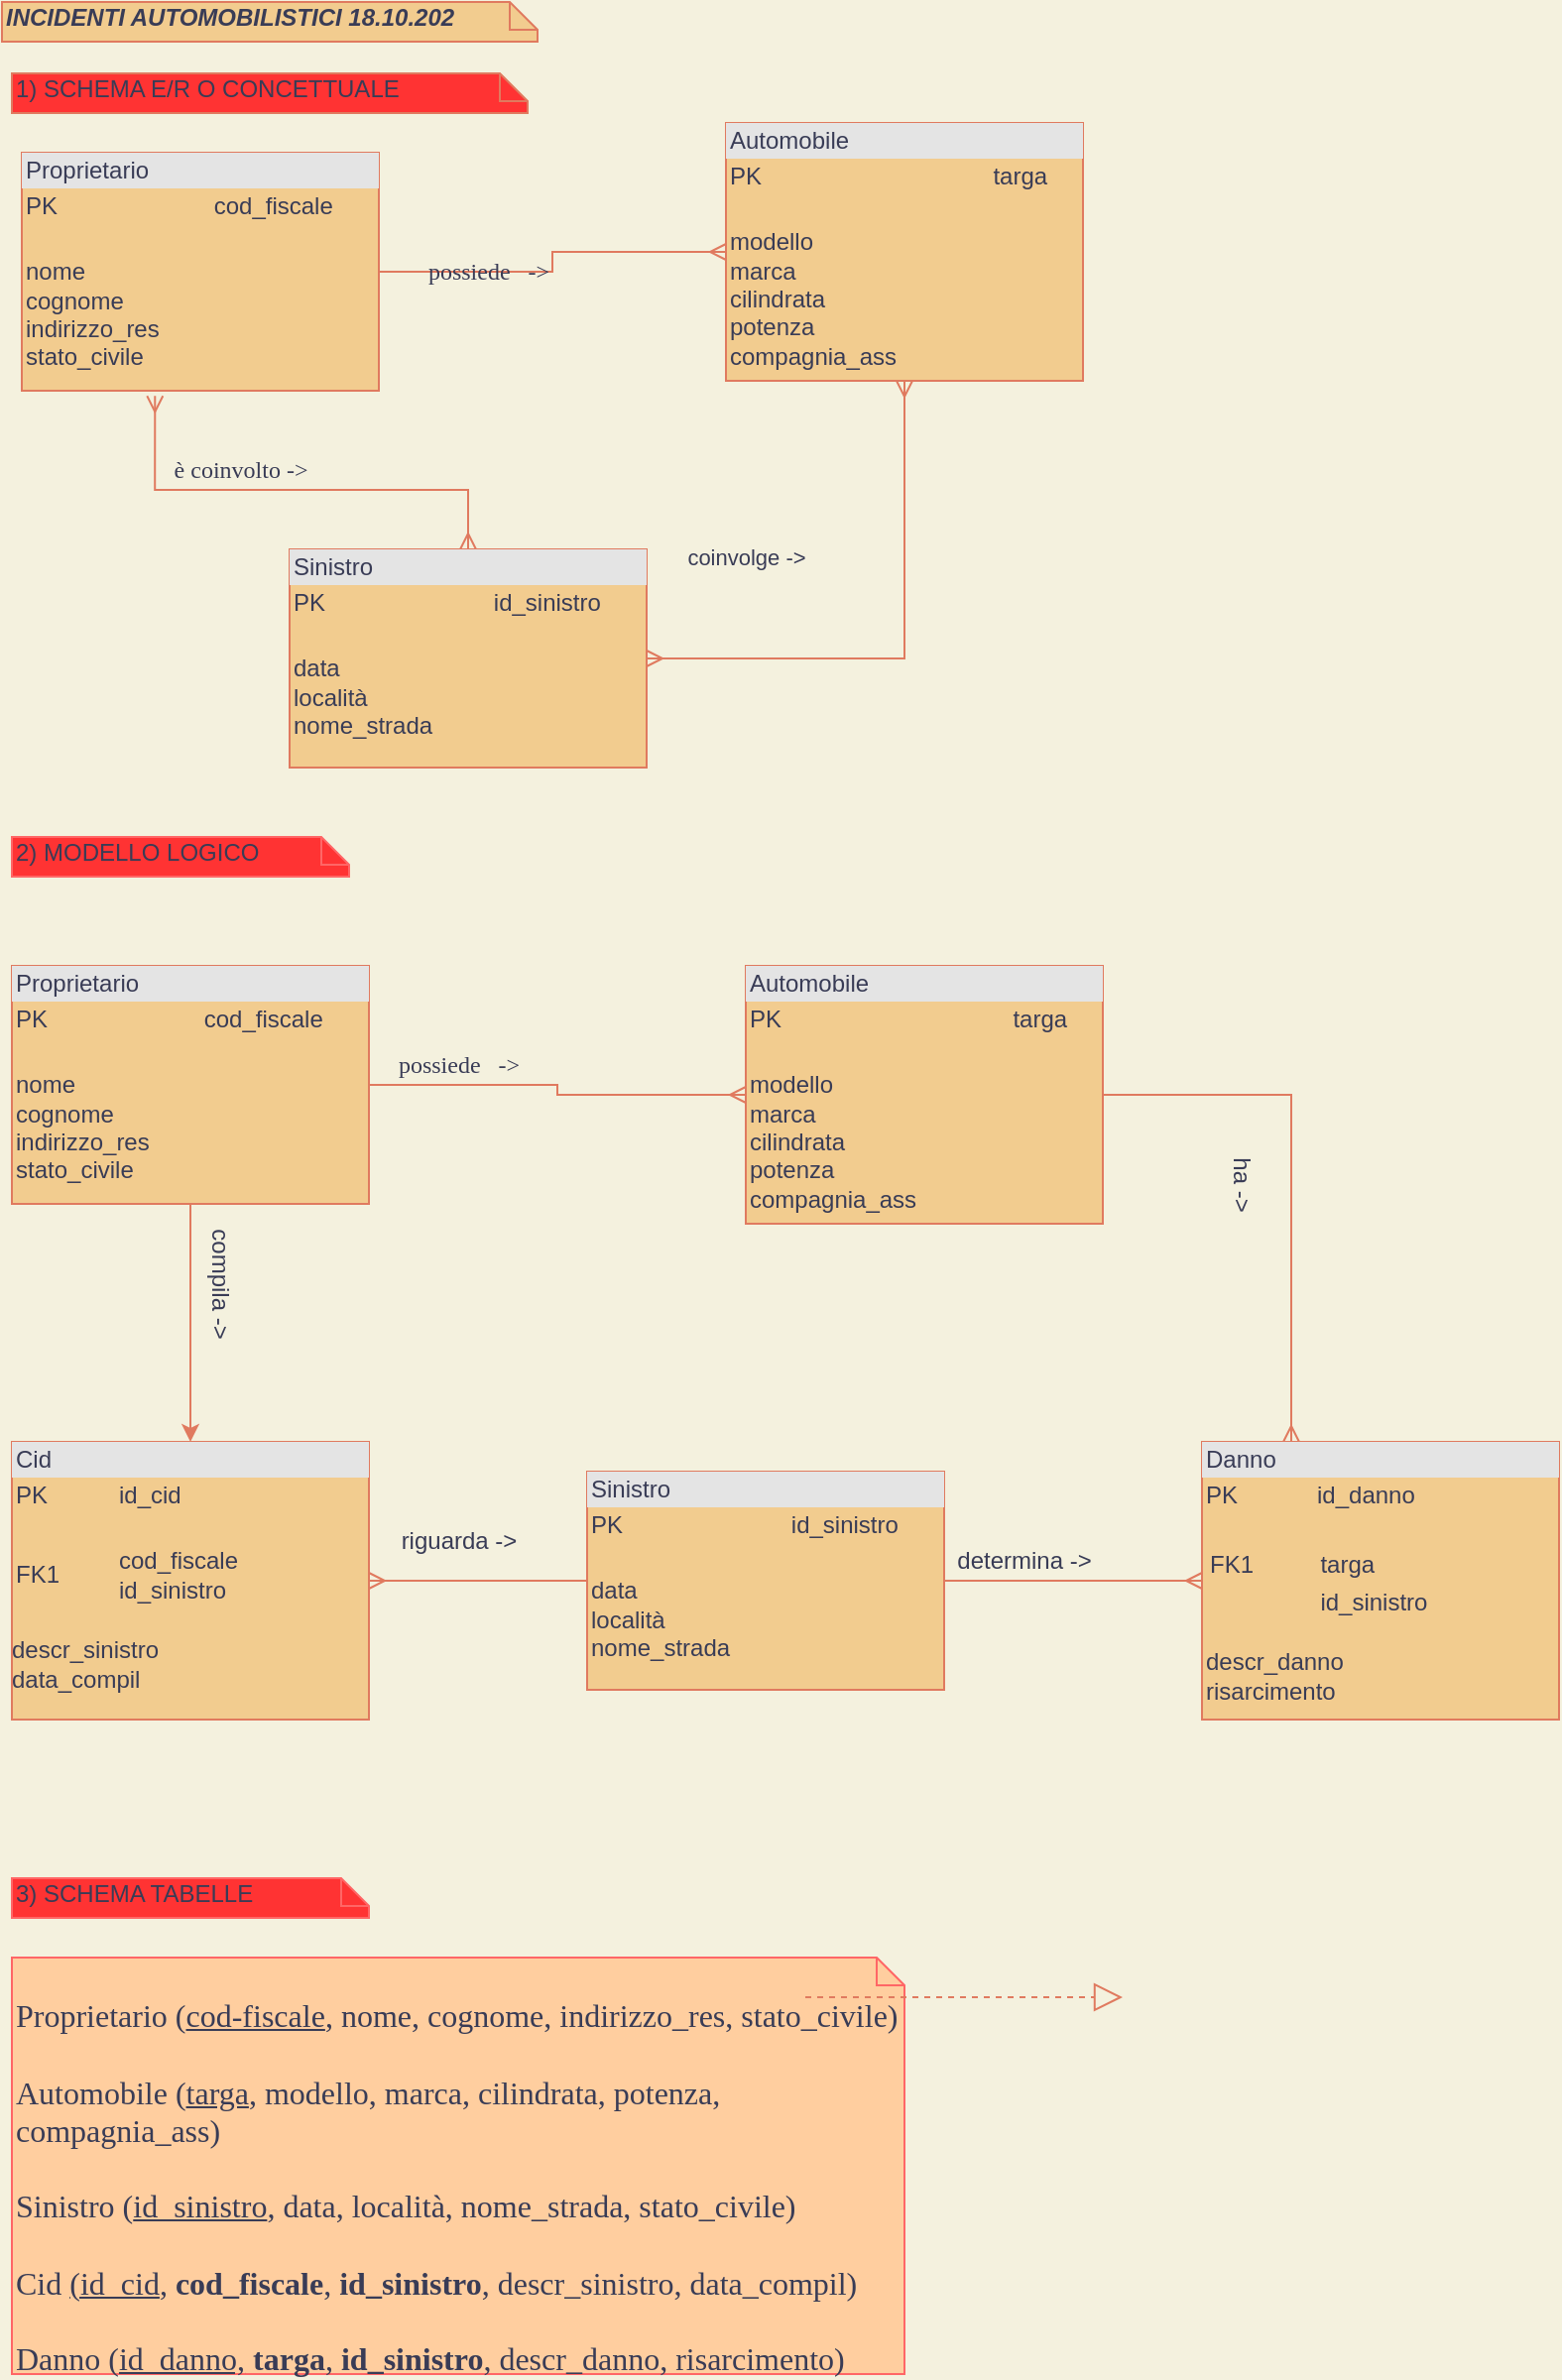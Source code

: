 <mxfile version="13.8.0" type="github">
  <diagram name="Page-1" id="e7e014a7-5840-1c2e-5031-d8a46d1fe8dd">
    <mxGraphModel dx="1038" dy="1406" grid="1" gridSize="10" guides="1" tooltips="1" connect="1" arrows="1" fold="1" page="1" pageScale="1" pageWidth="1169" pageHeight="826" background="#F4F1DE" math="0" shadow="0">
      <root>
        <mxCell id="0" />
        <mxCell id="1" parent="0" />
        <mxCell id="ZOnwugUBzPZ2q46x7JAg-41" value="&lt;font style=&quot;vertical-align: inherit&quot;&gt;&lt;font style=&quot;vertical-align: inherit&quot;&gt;&lt;font style=&quot;vertical-align: inherit&quot;&gt;&lt;font style=&quot;vertical-align: inherit&quot;&gt;&lt;i&gt;&lt;b&gt;&lt;font style=&quot;vertical-align: inherit&quot;&gt;&lt;font style=&quot;vertical-align: inherit&quot;&gt;INCIDENTI AUTOMOBILISTICI 18.10.202&lt;/font&gt;&lt;/font&gt;&lt;/b&gt;&lt;/i&gt;&lt;/font&gt;&lt;/font&gt;&lt;br&gt;&lt;/font&gt;&lt;/font&gt;" style="shape=note;whiteSpace=wrap;html=1;size=14;verticalAlign=top;align=left;spacingTop=-6;strokeColor=#E07A5F;fillColor=#F2CC8F;fontFamily=Helvetica;labelBackgroundColor=none;labelBorderColor=none;fontColor=#393C56;" vertex="1" parent="1">
          <mxGeometry x="5" y="-826" width="270" height="20" as="geometry" />
        </mxCell>
        <mxCell id="ZOnwugUBzPZ2q46x7JAg-42" value="1) SCHEMA E/R O CONCETTUALE" style="shape=note;whiteSpace=wrap;html=1;size=14;verticalAlign=top;align=left;spacingTop=-6;labelBackgroundColor=none;strokeColor=#E07A5F;fontFamily=Helvetica;fontColor=#393C56;fillColor=#FF3333;" vertex="1" parent="1">
          <mxGeometry x="10" y="-790" width="260" height="20" as="geometry" />
        </mxCell>
        <mxCell id="ZOnwugUBzPZ2q46x7JAg-52" style="edgeStyle=orthogonalEdgeStyle;rounded=0;orthogonalLoop=1;jettySize=auto;html=1;fontFamily=Comic Sans MS;endArrow=ERmany;endFill=0;labelBackgroundColor=#F4F1DE;strokeColor=#E07A5F;fontColor=#393C56;" edge="1" parent="1" source="ZOnwugUBzPZ2q46x7JAg-43" target="ZOnwugUBzPZ2q46x7JAg-45">
          <mxGeometry relative="1" as="geometry" />
        </mxCell>
        <mxCell id="ZOnwugUBzPZ2q46x7JAg-43" value="&lt;div style=&quot;box-sizing: border-box ; width: 100% ; background: #e4e4e4 ; padding: 2px&quot;&gt;Proprietario&lt;/div&gt;&lt;table style=&quot;width: 100% ; font-size: 1em&quot; cellpadding=&quot;2&quot; cellspacing=&quot;0&quot;&gt;&lt;tbody&gt;&lt;tr&gt;&lt;td&gt;PK&lt;/td&gt;&lt;td&gt;cod_fiscale&lt;/td&gt;&lt;/tr&gt;&lt;tr&gt;&lt;td&gt;&lt;br&gt;nome&lt;br&gt;cognome&lt;br&gt;indirizzo_res&lt;br&gt;stato_civile&lt;/td&gt;&lt;td&gt;&lt;/td&gt;&lt;/tr&gt;&lt;tr&gt;&lt;td&gt;&lt;/td&gt;&lt;td&gt;&lt;br&gt;&lt;/td&gt;&lt;/tr&gt;&lt;/tbody&gt;&lt;/table&gt;" style="verticalAlign=top;align=left;overflow=fill;html=1;labelBackgroundColor=none;strokeColor=#E07A5F;fontFamily=Helvetica;fillColor=#F2CC8F;fontColor=#393C56;" vertex="1" parent="1">
          <mxGeometry x="15" y="-750" width="180" height="120" as="geometry" />
        </mxCell>
        <mxCell id="ZOnwugUBzPZ2q46x7JAg-54" style="edgeStyle=orthogonalEdgeStyle;rounded=0;orthogonalLoop=1;jettySize=auto;html=1;entryX=0.5;entryY=1;entryDx=0;entryDy=0;endArrow=ERmany;endFill=0;fontFamily=Comic Sans MS;startArrow=ERmany;startFill=0;labelBackgroundColor=#F4F1DE;strokeColor=#E07A5F;fontColor=#393C56;" edge="1" parent="1" source="ZOnwugUBzPZ2q46x7JAg-44" target="ZOnwugUBzPZ2q46x7JAg-45">
          <mxGeometry relative="1" as="geometry" />
        </mxCell>
        <mxCell id="ZOnwugUBzPZ2q46x7JAg-56" value="coinvolge -&amp;gt;" style="edgeLabel;html=1;align=center;verticalAlign=middle;resizable=0;points=[];fontFamily=Helvetica;labelBackgroundColor=#F4F1DE;fontColor=#393C56;" vertex="1" connectable="0" parent="ZOnwugUBzPZ2q46x7JAg-54">
          <mxGeometry x="0.836" relative="1" as="geometry">
            <mxPoint x="-80" y="67" as="offset" />
          </mxGeometry>
        </mxCell>
        <mxCell id="ZOnwugUBzPZ2q46x7JAg-55" style="edgeStyle=orthogonalEdgeStyle;rounded=0;orthogonalLoop=1;jettySize=auto;html=1;endArrow=ERmany;endFill=0;fontFamily=Comic Sans MS;startArrow=ERmany;startFill=0;labelBackgroundColor=#F4F1DE;strokeColor=#E07A5F;fontColor=#393C56;entryX=0.373;entryY=1.022;entryDx=0;entryDy=0;entryPerimeter=0;" edge="1" parent="1" source="ZOnwugUBzPZ2q46x7JAg-44" target="ZOnwugUBzPZ2q46x7JAg-43">
          <mxGeometry relative="1" as="geometry">
            <mxPoint x="140" y="-615" as="targetPoint" />
            <Array as="points">
              <mxPoint x="240" y="-580" />
              <mxPoint x="82" y="-580" />
            </Array>
          </mxGeometry>
        </mxCell>
        <mxCell id="ZOnwugUBzPZ2q46x7JAg-44" value="&lt;div style=&quot;box-sizing: border-box ; width: 100% ; background: #e4e4e4 ; padding: 2px&quot;&gt;Sinistro&lt;/div&gt;&lt;table style=&quot;width: 100% ; font-size: 1em&quot; cellpadding=&quot;2&quot; cellspacing=&quot;0&quot;&gt;&lt;tbody&gt;&lt;tr&gt;&lt;td&gt;PK&lt;/td&gt;&lt;td&gt;id_sinistro&lt;/td&gt;&lt;/tr&gt;&lt;tr&gt;&lt;td&gt;&lt;br&gt;data&lt;br&gt;località&lt;br&gt;nome_strada&lt;/td&gt;&lt;td&gt;&lt;/td&gt;&lt;/tr&gt;&lt;/tbody&gt;&lt;/table&gt;" style="verticalAlign=top;align=left;overflow=fill;html=1;labelBackgroundColor=none;strokeColor=#E07A5F;fontFamily=Helvetica;fillColor=#F2CC8F;fontColor=#393C56;" vertex="1" parent="1">
          <mxGeometry x="150" y="-550" width="180" height="110" as="geometry" />
        </mxCell>
        <mxCell id="ZOnwugUBzPZ2q46x7JAg-45" value="&lt;div style=&quot;box-sizing: border-box ; width: 100% ; background: #e4e4e4 ; padding: 2px&quot;&gt;Automobile&lt;/div&gt;&lt;table style=&quot;width: 100% ; font-size: 1em&quot; cellpadding=&quot;2&quot; cellspacing=&quot;0&quot;&gt;&lt;tbody&gt;&lt;tr&gt;&lt;td&gt;PK&lt;/td&gt;&lt;td&gt;targa&lt;/td&gt;&lt;/tr&gt;&lt;tr&gt;&lt;td&gt;&lt;br&gt;modello&lt;br&gt;marca&lt;br&gt;cilindrata&lt;br&gt;potenza&lt;br&gt;compagnia_ass&lt;/td&gt;&lt;td&gt;&lt;/td&gt;&lt;/tr&gt;&lt;/tbody&gt;&lt;/table&gt;" style="verticalAlign=top;align=left;overflow=fill;html=1;labelBackgroundColor=none;strokeColor=#E07A5F;fontFamily=Helvetica;fillColor=#F2CC8F;fontColor=#393C56;" vertex="1" parent="1">
          <mxGeometry x="370" y="-765" width="180" height="130" as="geometry" />
        </mxCell>
        <mxCell id="ZOnwugUBzPZ2q46x7JAg-48" value="&lt;span&gt;2) MODELLO LOGICO&lt;/span&gt;" style="shape=note;whiteSpace=wrap;html=1;size=14;verticalAlign=top;align=left;spacingTop=-6;labelBackgroundColor=none;fontFamily=Helvetica;fontColor=#393C56;strokeColor=#FF6666;fillColor=#FF3333;" vertex="1" parent="1">
          <mxGeometry x="10" y="-405" width="170" height="20" as="geometry" />
        </mxCell>
        <mxCell id="ZOnwugUBzPZ2q46x7JAg-53" value="possiede&amp;nbsp; &amp;nbsp;-&amp;gt;" style="text;html=1;align=center;verticalAlign=middle;resizable=0;points=[];autosize=1;fontFamily=Comic Sans MS;fontColor=#393C56;" vertex="1" parent="1">
          <mxGeometry x="210" y="-700" width="80" height="20" as="geometry" />
        </mxCell>
        <mxCell id="ZOnwugUBzPZ2q46x7JAg-57" value="è coinvolto -&amp;gt;" style="text;html=1;align=center;verticalAlign=middle;resizable=0;points=[];autosize=1;fontFamily=Comic Sans MS;fontColor=#393C56;" vertex="1" parent="1">
          <mxGeometry x="80" y="-600" width="90" height="20" as="geometry" />
        </mxCell>
        <mxCell id="ZOnwugUBzPZ2q46x7JAg-58" style="edgeStyle=orthogonalEdgeStyle;rounded=0;orthogonalLoop=1;jettySize=auto;html=1;fontFamily=Comic Sans MS;endArrow=ERmany;endFill=0;labelBackgroundColor=#F4F1DE;strokeColor=#E07A5F;fontColor=#393C56;" edge="1" parent="1" source="ZOnwugUBzPZ2q46x7JAg-59" target="ZOnwugUBzPZ2q46x7JAg-64">
          <mxGeometry relative="1" as="geometry" />
        </mxCell>
        <mxCell id="ZOnwugUBzPZ2q46x7JAg-73" style="edgeStyle=orthogonalEdgeStyle;curved=0;rounded=1;sketch=0;orthogonalLoop=1;jettySize=auto;html=1;strokeColor=#E07A5F;fillColor=#F2CC8F;fontColor=#393C56;" edge="1" parent="1" source="ZOnwugUBzPZ2q46x7JAg-59" target="ZOnwugUBzPZ2q46x7JAg-69">
          <mxGeometry relative="1" as="geometry" />
        </mxCell>
        <mxCell id="ZOnwugUBzPZ2q46x7JAg-59" value="&lt;div style=&quot;box-sizing: border-box ; width: 100% ; background: #e4e4e4 ; padding: 2px&quot;&gt;Proprietario&lt;/div&gt;&lt;table style=&quot;width: 100% ; font-size: 1em&quot; cellpadding=&quot;2&quot; cellspacing=&quot;0&quot;&gt;&lt;tbody&gt;&lt;tr&gt;&lt;td&gt;PK&lt;/td&gt;&lt;td&gt;cod_fiscale&lt;/td&gt;&lt;/tr&gt;&lt;tr&gt;&lt;td&gt;&lt;br&gt;nome&lt;br&gt;cognome&lt;br&gt;indirizzo_res&lt;br&gt;stato_civile&lt;/td&gt;&lt;td&gt;&lt;/td&gt;&lt;/tr&gt;&lt;tr&gt;&lt;td&gt;&lt;/td&gt;&lt;td&gt;&lt;br&gt;&lt;/td&gt;&lt;/tr&gt;&lt;/tbody&gt;&lt;/table&gt;" style="verticalAlign=top;align=left;overflow=fill;html=1;labelBackgroundColor=none;strokeColor=#E07A5F;fontFamily=Helvetica;fillColor=#F2CC8F;fontColor=#393C56;" vertex="1" parent="1">
          <mxGeometry x="10" y="-340" width="180" height="120" as="geometry" />
        </mxCell>
        <mxCell id="ZOnwugUBzPZ2q46x7JAg-79" style="edgeStyle=orthogonalEdgeStyle;curved=0;rounded=1;sketch=0;orthogonalLoop=1;jettySize=auto;html=1;entryX=1;entryY=0.5;entryDx=0;entryDy=0;endArrow=ERmany;endFill=0;strokeColor=#E07A5F;fillColor=#F2CC8F;fontColor=#393C56;" edge="1" parent="1" source="ZOnwugUBzPZ2q46x7JAg-63" target="ZOnwugUBzPZ2q46x7JAg-69">
          <mxGeometry relative="1" as="geometry" />
        </mxCell>
        <mxCell id="ZOnwugUBzPZ2q46x7JAg-85" style="edgeStyle=orthogonalEdgeStyle;curved=0;rounded=1;sketch=0;orthogonalLoop=1;jettySize=auto;html=1;entryX=0;entryY=0.5;entryDx=0;entryDy=0;endArrow=ERmany;endFill=0;strokeColor=#E07A5F;fillColor=#F2CC8F;fontColor=#393C56;" edge="1" parent="1" source="ZOnwugUBzPZ2q46x7JAg-63" target="ZOnwugUBzPZ2q46x7JAg-68">
          <mxGeometry relative="1" as="geometry" />
        </mxCell>
        <mxCell id="ZOnwugUBzPZ2q46x7JAg-63" value="&lt;div style=&quot;box-sizing: border-box ; width: 100% ; background: #e4e4e4 ; padding: 2px&quot;&gt;Sinistro&lt;/div&gt;&lt;table style=&quot;width: 100% ; font-size: 1em&quot; cellpadding=&quot;2&quot; cellspacing=&quot;0&quot;&gt;&lt;tbody&gt;&lt;tr&gt;&lt;td&gt;PK&lt;/td&gt;&lt;td&gt;id_sinistro&lt;/td&gt;&lt;/tr&gt;&lt;tr&gt;&lt;td&gt;&lt;br&gt;data&lt;br&gt;località&lt;br&gt;nome_strada&lt;/td&gt;&lt;td&gt;&lt;/td&gt;&lt;/tr&gt;&lt;/tbody&gt;&lt;/table&gt;" style="verticalAlign=top;align=left;overflow=fill;html=1;labelBackgroundColor=none;strokeColor=#E07A5F;fontFamily=Helvetica;fillColor=#F2CC8F;fontColor=#393C56;" vertex="1" parent="1">
          <mxGeometry x="300" y="-85" width="180" height="110" as="geometry" />
        </mxCell>
        <mxCell id="ZOnwugUBzPZ2q46x7JAg-80" style="edgeStyle=orthogonalEdgeStyle;rounded=0;sketch=0;orthogonalLoop=1;jettySize=auto;html=1;entryX=0.25;entryY=0;entryDx=0;entryDy=0;endArrow=ERmany;endFill=0;strokeColor=#E07A5F;fillColor=#F2CC8F;fontColor=#393C56;" edge="1" parent="1" source="ZOnwugUBzPZ2q46x7JAg-64" target="ZOnwugUBzPZ2q46x7JAg-68">
          <mxGeometry relative="1" as="geometry" />
        </mxCell>
        <mxCell id="ZOnwugUBzPZ2q46x7JAg-64" value="&lt;div style=&quot;box-sizing: border-box ; width: 100% ; background: #e4e4e4 ; padding: 2px&quot;&gt;Automobile&lt;/div&gt;&lt;table style=&quot;width: 100% ; font-size: 1em&quot; cellpadding=&quot;2&quot; cellspacing=&quot;0&quot;&gt;&lt;tbody&gt;&lt;tr&gt;&lt;td&gt;PK&lt;/td&gt;&lt;td&gt;targa&lt;/td&gt;&lt;/tr&gt;&lt;tr&gt;&lt;td&gt;&lt;br&gt;modello&lt;br&gt;marca&lt;br&gt;cilindrata&lt;br&gt;potenza&lt;br&gt;compagnia_ass&lt;/td&gt;&lt;td&gt;&lt;/td&gt;&lt;/tr&gt;&lt;/tbody&gt;&lt;/table&gt;" style="verticalAlign=top;align=left;overflow=fill;html=1;labelBackgroundColor=none;strokeColor=#E07A5F;fontFamily=Helvetica;fillColor=#F2CC8F;fontColor=#393C56;" vertex="1" parent="1">
          <mxGeometry x="380" y="-340" width="180" height="130" as="geometry" />
        </mxCell>
        <mxCell id="ZOnwugUBzPZ2q46x7JAg-65" value="possiede&amp;nbsp; &amp;nbsp;-&amp;gt;" style="text;html=1;align=center;verticalAlign=middle;resizable=0;points=[];autosize=1;fontFamily=Comic Sans MS;fontColor=#393C56;" vertex="1" parent="1">
          <mxGeometry x="195" y="-300" width="80" height="20" as="geometry" />
        </mxCell>
        <mxCell id="ZOnwugUBzPZ2q46x7JAg-68" value="&lt;div style=&quot;box-sizing: border-box ; width: 100% ; background: #e4e4e4 ; padding: 2px&quot;&gt;Danno&lt;/div&gt;&lt;table style=&quot;width: 100% ; font-size: 1em&quot; cellpadding=&quot;2&quot; cellspacing=&quot;0&quot;&gt;&lt;tbody&gt;&lt;tr&gt;&lt;td&gt;PK&amp;nbsp; &amp;nbsp; &amp;nbsp; &amp;nbsp; &amp;nbsp; &amp;nbsp; id_danno&lt;/td&gt;&lt;td&gt;&lt;br&gt;&lt;/td&gt;&lt;/tr&gt;&lt;tr&gt;&lt;td&gt;&lt;br&gt;&lt;table cellpadding=&quot;2&quot; cellspacing=&quot;0&quot; style=&quot;font-size: 1em ; width: 180px&quot;&gt;&lt;tbody&gt;&lt;tr&gt;&lt;td&gt;FK1&lt;/td&gt;&lt;td&gt;targa&lt;/td&gt;&lt;/tr&gt;&lt;tr&gt;&lt;td&gt;&lt;/td&gt;&lt;td&gt;id_sinistro&lt;/td&gt;&lt;/tr&gt;&lt;/tbody&gt;&lt;/table&gt;&amp;nbsp; &amp;nbsp;&lt;br&gt;descr_danno&lt;br&gt;risarcimento&lt;br&gt;&lt;br&gt;&lt;/td&gt;&lt;td&gt;&lt;/td&gt;&lt;/tr&gt;&lt;tr&gt;&lt;td&gt;&lt;/td&gt;&lt;td&gt;&lt;br&gt;&lt;br&gt;&lt;br&gt;&lt;/td&gt;&lt;/tr&gt;&lt;/tbody&gt;&lt;/table&gt;" style="verticalAlign=top;align=left;overflow=fill;html=1;labelBackgroundColor=none;strokeColor=#E07A5F;fontFamily=Helvetica;fillColor=#F2CC8F;fontColor=#393C56;" vertex="1" parent="1">
          <mxGeometry x="610" y="-100" width="180" height="140" as="geometry" />
        </mxCell>
        <mxCell id="ZOnwugUBzPZ2q46x7JAg-69" value="&lt;div style=&quot;box-sizing: border-box ; width: 100% ; background: #e4e4e4 ; padding: 2px&quot;&gt;Cid&lt;/div&gt;&lt;table style=&quot;width: 100% ; font-size: 1em&quot; cellpadding=&quot;2&quot; cellspacing=&quot;0&quot;&gt;&lt;tbody&gt;&lt;tr&gt;&lt;td&gt;PK&lt;/td&gt;&lt;td&gt;id_cid&lt;/td&gt;&lt;/tr&gt;&lt;tr&gt;&lt;td&gt;FK1&lt;/td&gt;&lt;td&gt;&lt;br&gt;cod_fiscale&lt;br&gt;id_sinistro&lt;br&gt;&lt;br&gt;&lt;/td&gt;&lt;/tr&gt;&lt;/tbody&gt;&lt;/table&gt;descr_sinistro&lt;br&gt;data_compil" style="verticalAlign=top;align=left;overflow=fill;html=1;labelBackgroundColor=none;strokeColor=#E07A5F;fontFamily=Helvetica;fillColor=#F2CC8F;fontColor=#393C56;" vertex="1" parent="1">
          <mxGeometry x="10" y="-100" width="180" height="140" as="geometry" />
        </mxCell>
        <mxCell id="ZOnwugUBzPZ2q46x7JAg-82" value="riguarda -&amp;gt;" style="text;html=1;align=center;verticalAlign=middle;resizable=0;points=[];autosize=1;fontColor=#393C56;" vertex="1" parent="1">
          <mxGeometry x="200" y="-60" width="70" height="20" as="geometry" />
        </mxCell>
        <mxCell id="ZOnwugUBzPZ2q46x7JAg-86" value="determina -&amp;gt;" style="text;html=1;align=center;verticalAlign=middle;resizable=0;points=[];autosize=1;fontColor=#393C56;" vertex="1" parent="1">
          <mxGeometry x="480" y="-50" width="80" height="20" as="geometry" />
        </mxCell>
        <mxCell id="ZOnwugUBzPZ2q46x7JAg-87" value="compila -&amp;gt;" style="text;html=1;align=center;verticalAlign=middle;resizable=0;points=[];autosize=1;fontColor=#393C56;rotation=90;" vertex="1" parent="1">
          <mxGeometry x="80" y="-190" width="70" height="20" as="geometry" />
        </mxCell>
        <mxCell id="ZOnwugUBzPZ2q46x7JAg-89" value="ha -&amp;gt;" style="text;html=1;align=center;verticalAlign=middle;resizable=0;points=[];autosize=1;fontColor=#393C56;rotation=90;" vertex="1" parent="1">
          <mxGeometry x="610" y="-240" width="40" height="20" as="geometry" />
        </mxCell>
        <mxCell id="ZOnwugUBzPZ2q46x7JAg-90" value="3) SCHEMA TABELLE" style="shape=note;whiteSpace=wrap;html=1;size=14;verticalAlign=top;align=left;spacingTop=-6;rounded=0;sketch=0;strokeColor=#FF6666;fillColor=#FF3333;fontColor=#393C56;" vertex="1" parent="1">
          <mxGeometry x="10" y="120" width="180" height="20" as="geometry" />
        </mxCell>
        <mxCell id="ZOnwugUBzPZ2q46x7JAg-92" value="&lt;font style=&quot;font-size: 16px&quot; face=&quot;Garamond&quot;&gt;&lt;span style=&quot;text-align: center&quot;&gt;&lt;br&gt;Proprietario (&lt;u&gt;cod-fiscale&lt;/u&gt;, nome, cognome, indirizzo_res, stato_civile)&lt;br&gt;&lt;/span&gt;&lt;br style=&quot;text-align: center&quot;&gt;&lt;span style=&quot;text-align: center&quot;&gt;Automobile (&lt;u&gt;targa&lt;/u&gt;, modello, marca, cilindrata, potenza, compagnia_ass)&lt;br&gt;&lt;/span&gt;&lt;br style=&quot;text-align: center&quot;&gt;&lt;span style=&quot;text-align: center&quot;&gt;Sinistro (&lt;u&gt;id_sinistro&lt;/u&gt;, data, località, nome_strada, stato_civile)&lt;br&gt;&lt;/span&gt;&lt;br style=&quot;text-align: center&quot;&gt;&lt;/font&gt;&lt;span style=&quot;text-align: center ; font-size: 16px&quot;&gt;&lt;font style=&quot;font-size: 16px&quot; face=&quot;Garamond&quot;&gt;Cid&amp;nbsp;&lt;u&gt;(id_cid&lt;/u&gt;, &lt;b&gt;cod_fiscale&lt;/b&gt;, &lt;b&gt;id_sinistro&lt;/b&gt;, descr_sinistro, data_compil)&lt;br&gt;&lt;br&gt;Danno (&lt;u&gt;id_danno,&lt;/u&gt; &lt;b&gt;targa&lt;/b&gt;, &lt;b&gt;id_sinistro&lt;/b&gt;, descr_danno, risarcimento)&lt;/font&gt;&lt;br&gt;&lt;/span&gt;" style="shape=note;whiteSpace=wrap;html=1;size=14;verticalAlign=top;align=left;spacingTop=-6;rounded=0;sketch=0;strokeColor=#FF6666;fontColor=#393C56;fillColor=#FFCE9F;" vertex="1" parent="1">
          <mxGeometry x="10" y="160" width="450" height="210" as="geometry" />
        </mxCell>
        <mxCell id="ZOnwugUBzPZ2q46x7JAg-93" value="" style="endArrow=block;dashed=1;endFill=0;endSize=12;html=1;strokeColor=#E07A5F;fillColor=#F2CC8F;fontColor=#393C56;" edge="1" parent="1">
          <mxGeometry width="160" relative="1" as="geometry">
            <mxPoint x="410" y="180" as="sourcePoint" />
            <mxPoint x="570" y="180" as="targetPoint" />
          </mxGeometry>
        </mxCell>
      </root>
    </mxGraphModel>
  </diagram>
</mxfile>
